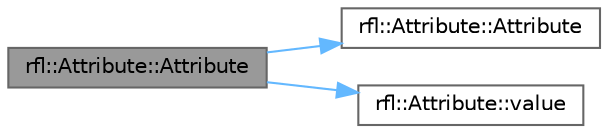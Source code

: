 digraph "rfl::Attribute::Attribute"
{
 // LATEX_PDF_SIZE
  bgcolor="transparent";
  edge [fontname=Helvetica,fontsize=10,labelfontname=Helvetica,labelfontsize=10];
  node [fontname=Helvetica,fontsize=10,shape=box,height=0.2,width=0.4];
  rankdir="LR";
  Node1 [id="Node000001",label="rfl::Attribute::Attribute",height=0.2,width=0.4,color="gray40", fillcolor="grey60", style="filled", fontcolor="black",tooltip=" "];
  Node1 -> Node2 [id="edge1_Node000001_Node000002",color="steelblue1",style="solid",tooltip=" "];
  Node2 [id="Node000002",label="rfl::Attribute::Attribute",height=0.2,width=0.4,color="grey40", fillcolor="white", style="filled",URL="$structrfl_1_1_attribute.html#a18f18938fa49526d8cb1c3a964050d20",tooltip=" "];
  Node1 -> Node3 [id="edge2_Node000001_Node000003",color="steelblue1",style="solid",tooltip=" "];
  Node3 [id="Node000003",label="rfl::Attribute::value",height=0.2,width=0.4,color="grey40", fillcolor="white", style="filled",URL="$structrfl_1_1_attribute.html#a8460f1b1254d043a2dec25ffb63b85e7",tooltip="Returns the underlying object."];
}
